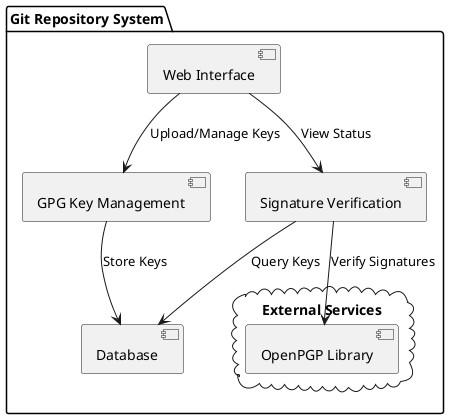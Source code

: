 @startuml
package "Git Repository System" {
  [GPG Key Management] as KeyMgmt
  [Signature Verification] as SigVerify 
  [Web Interface] as Web
  [Database] as DB
  
  cloud "External Services" {
    [OpenPGP Library] as OpenPGP
  }
}

KeyMgmt --> DB: Store Keys
Web --> KeyMgmt: Upload/Manage Keys
Web --> SigVerify: View Status
SigVerify --> OpenPGP: Verify Signatures
SigVerify --> DB: Query Keys
@enduml